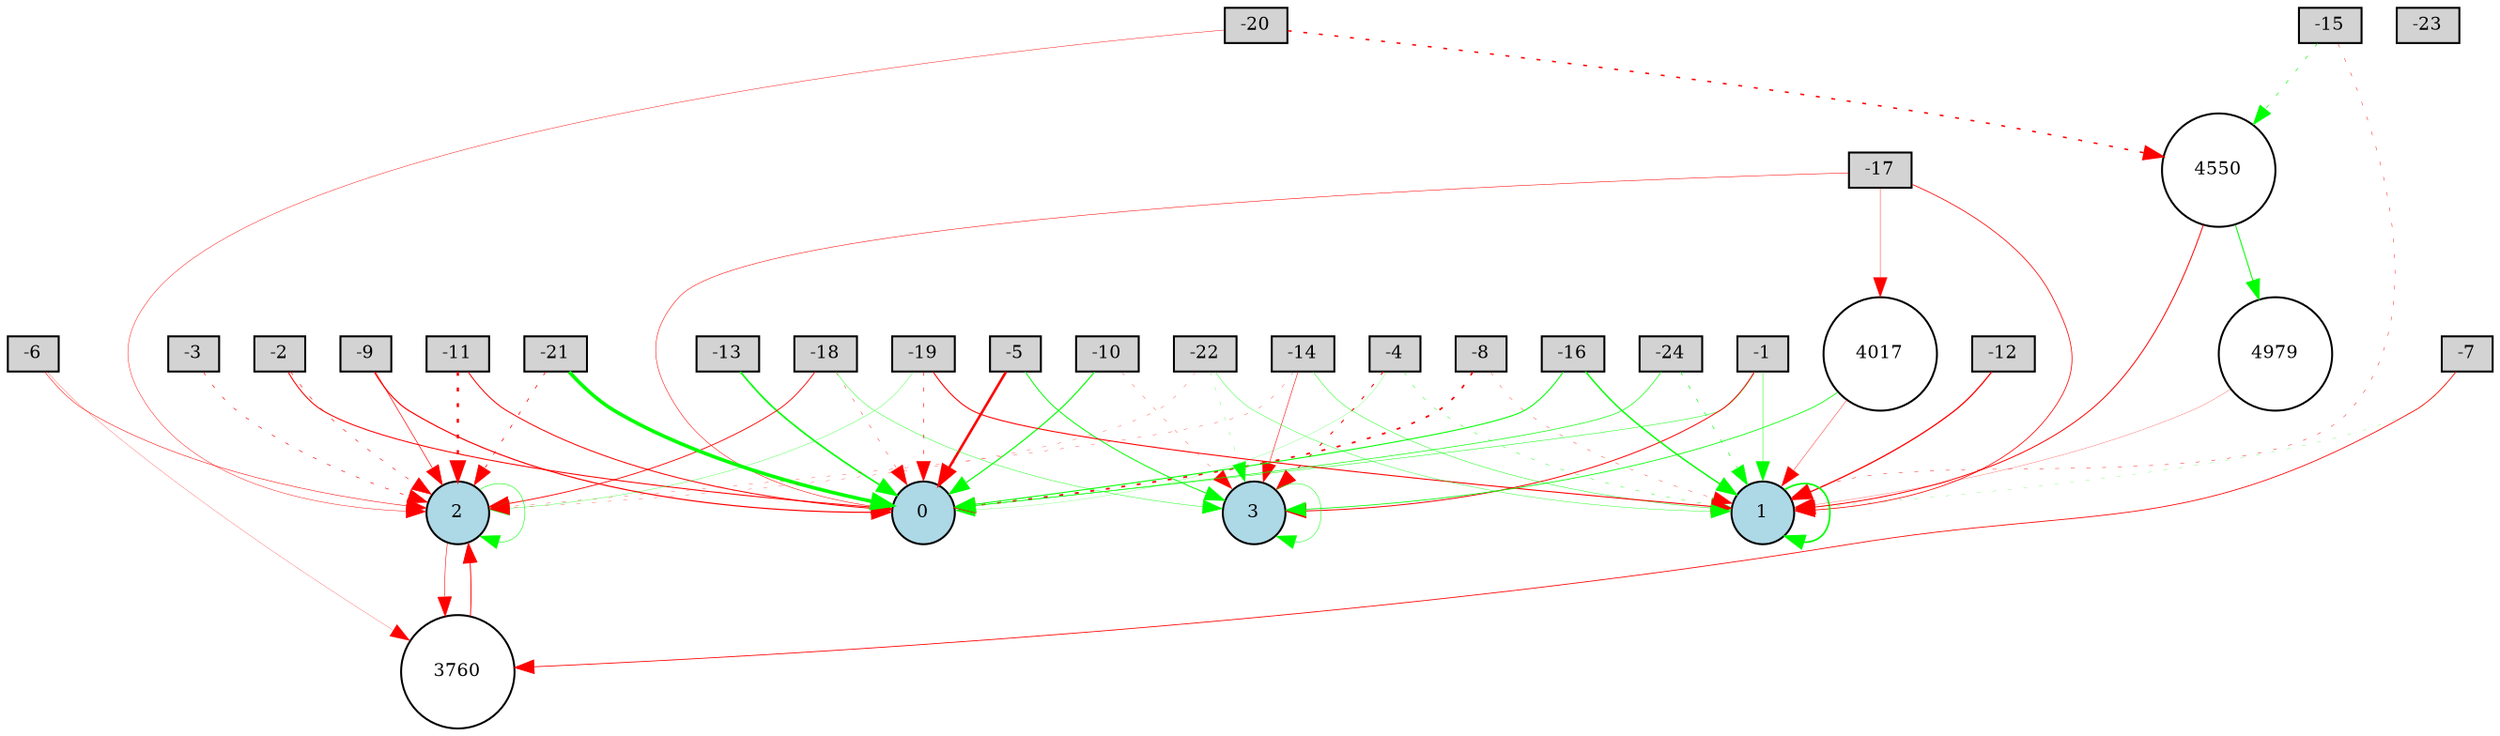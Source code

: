 digraph {
	node [fontsize=9 height=0.2 shape=circle width=0.2]
	-1 [fillcolor=lightgray shape=box style=filled]
	-2 [fillcolor=lightgray shape=box style=filled]
	-3 [fillcolor=lightgray shape=box style=filled]
	-4 [fillcolor=lightgray shape=box style=filled]
	-5 [fillcolor=lightgray shape=box style=filled]
	-6 [fillcolor=lightgray shape=box style=filled]
	-7 [fillcolor=lightgray shape=box style=filled]
	-8 [fillcolor=lightgray shape=box style=filled]
	-9 [fillcolor=lightgray shape=box style=filled]
	-10 [fillcolor=lightgray shape=box style=filled]
	-11 [fillcolor=lightgray shape=box style=filled]
	-12 [fillcolor=lightgray shape=box style=filled]
	-13 [fillcolor=lightgray shape=box style=filled]
	-14 [fillcolor=lightgray shape=box style=filled]
	-15 [fillcolor=lightgray shape=box style=filled]
	-16 [fillcolor=lightgray shape=box style=filled]
	-17 [fillcolor=lightgray shape=box style=filled]
	-18 [fillcolor=lightgray shape=box style=filled]
	-19 [fillcolor=lightgray shape=box style=filled]
	-20 [fillcolor=lightgray shape=box style=filled]
	-21 [fillcolor=lightgray shape=box style=filled]
	-22 [fillcolor=lightgray shape=box style=filled]
	-23 [fillcolor=lightgray shape=box style=filled]
	-24 [fillcolor=lightgray shape=box style=filled]
	0 [fillcolor=lightblue style=filled]
	1 [fillcolor=lightblue style=filled]
	2 [fillcolor=lightblue style=filled]
	3 [fillcolor=lightblue style=filled]
	4550 [fillcolor=white style=filled]
	3760 [fillcolor=white style=filled]
	4017 [fillcolor=white style=filled]
	4979 [fillcolor=white style=filled]
	-20 -> 2 [color=red penwidth=0.21948916626474252 style=solid]
	-7 -> 3760 [color=red penwidth=0.4099539595627891 style=solid]
	-1 -> 0 [color=green penwidth=0.2364561321110795 style=solid]
	-24 -> 1 [color=green penwidth=0.3261207014614491 style=dotted]
	-17 -> 0 [color=red penwidth=0.2607675452276269 style=solid]
	-9 -> 2 [color=red penwidth=0.3297634733743238 style=solid]
	3760 -> 2 [color=red penwidth=0.4517369447412525 style=solid]
	-22 -> 2 [color=red penwidth=0.13666274467606218 style=dotted]
	-8 -> 1 [color=red penwidth=0.16823977502755538 style=dotted]
	-6 -> 3760 [color=red penwidth=0.12150249096357255 style=solid]
	-6 -> 2 [color=red penwidth=0.26475915320456633 style=solid]
	-2 -> 0 [color=red penwidth=0.5155003709861592 style=solid]
	-10 -> 3 [color=red penwidth=0.14901726754631028 style=dotted]
	2 -> 3760 [color=red penwidth=0.27215391229784675 style=solid]
	-1 -> 1 [color=green penwidth=0.23444273128295945 style=solid]
	-19 -> 2 [color=green penwidth=0.15694488811068383 style=solid]
	3 -> 3 [color=green penwidth=0.23739426965923707 style=solid]
	-11 -> 0 [color=red penwidth=0.4994202053607606 style=solid]
	-14 -> 2 [color=red penwidth=0.14800702770708296 style=dotted]
	4550 -> 1 [color=red penwidth=0.4798429220135163 style=solid]
	-12 -> 1 [color=red penwidth=0.639787585873076 style=solid]
	-15 -> 1 [color=red penwidth=0.2146035649687085 style=dotted]
	-4 -> 3 [color=red penwidth=0.5158459432946274 style=dotted]
	-21 -> 0 [color=green penwidth=1.8346053610489386 style=solid]
	-16 -> 0 [color=green penwidth=0.5212739629055858 style=solid]
	-3 -> 2 [color=red penwidth=0.31596223158783265 style=dotted]
	-22 -> 1 [color=green penwidth=0.19098549946704513 style=solid]
	2 -> 2 [color=green penwidth=0.2743615659928076 style=solid]
	-10 -> 0 [color=green penwidth=0.5740049043194213 style=solid]
	4017 -> 3 [color=green penwidth=0.3969533127497439 style=solid]
	-18 -> 2 [color=red penwidth=0.4391478277696811 style=solid]
	1 -> 1 [color=green penwidth=0.86124502484611 style=solid]
	-18 -> 0 [color=red penwidth=0.1948044700653191 style=dotted]
	-5 -> 0 [color=red penwidth=1.289392713784827 style=solid]
	-19 -> 1 [color=red penwidth=0.5256404262099322 style=solid]
	4550 -> 4979 [color=green penwidth=0.5099145512518992 style=solid]
	-14 -> 3 [color=red penwidth=0.27294457509902004 style=solid]
	-2 -> 2 [color=red penwidth=0.2914219463194954 style=dotted]
	-20 -> 4550 [color=red penwidth=0.759887133328626 style=dotted]
	-16 -> 1 [color=green penwidth=0.7228254342637305 style=solid]
	-9 -> 0 [color=red penwidth=0.5789067879989045 style=solid]
	-4 -> 0 [color=green penwidth=0.10320440263831243 style=solid]
	-18 -> 3 [color=green penwidth=0.2118233014790506 style=solid]
	4979 -> 1 [color=red penwidth=0.12489653897914513 style=solid]
	-5 -> 3 [color=green penwidth=0.4858079423120022 style=solid]
	-19 -> 0 [color=red penwidth=0.2955579674448201 style=dotted]
	-17 -> 4017 [color=red penwidth=0.1951469964329952 style=solid]
	-1 -> 3 [color=red penwidth=0.4813288225417599 style=solid]
	-21 -> 2 [color=red penwidth=0.37559647936330776 style=dotted]
	-24 -> 0 [color=green penwidth=0.33107726933643056 style=solid]
	-11 -> 2 [color=red penwidth=1.1784697798238377 style=dotted]
	4017 -> 1 [color=red penwidth=0.19481253436272072 style=solid]
	-17 -> 1 [color=red penwidth=0.38715228810184255 style=solid]
	-4 -> 1 [color=green penwidth=0.2060563369784258 style=dotted]
	-7 -> 1 [color=green penwidth=0.11491515907751376 style=dotted]
	-15 -> 4550 [color=green penwidth=0.3212544050427988 style=dotted]
	-13 -> 0 [color=green penwidth=0.8404714955191298 style=solid]
	-8 -> 0 [color=red penwidth=0.8642916083453147 style=dotted]
	-22 -> 3 [color=green penwidth=0.12835047664891494 style=dotted]
	-14 -> 1 [color=green penwidth=0.22549023576350039 style=solid]
}
